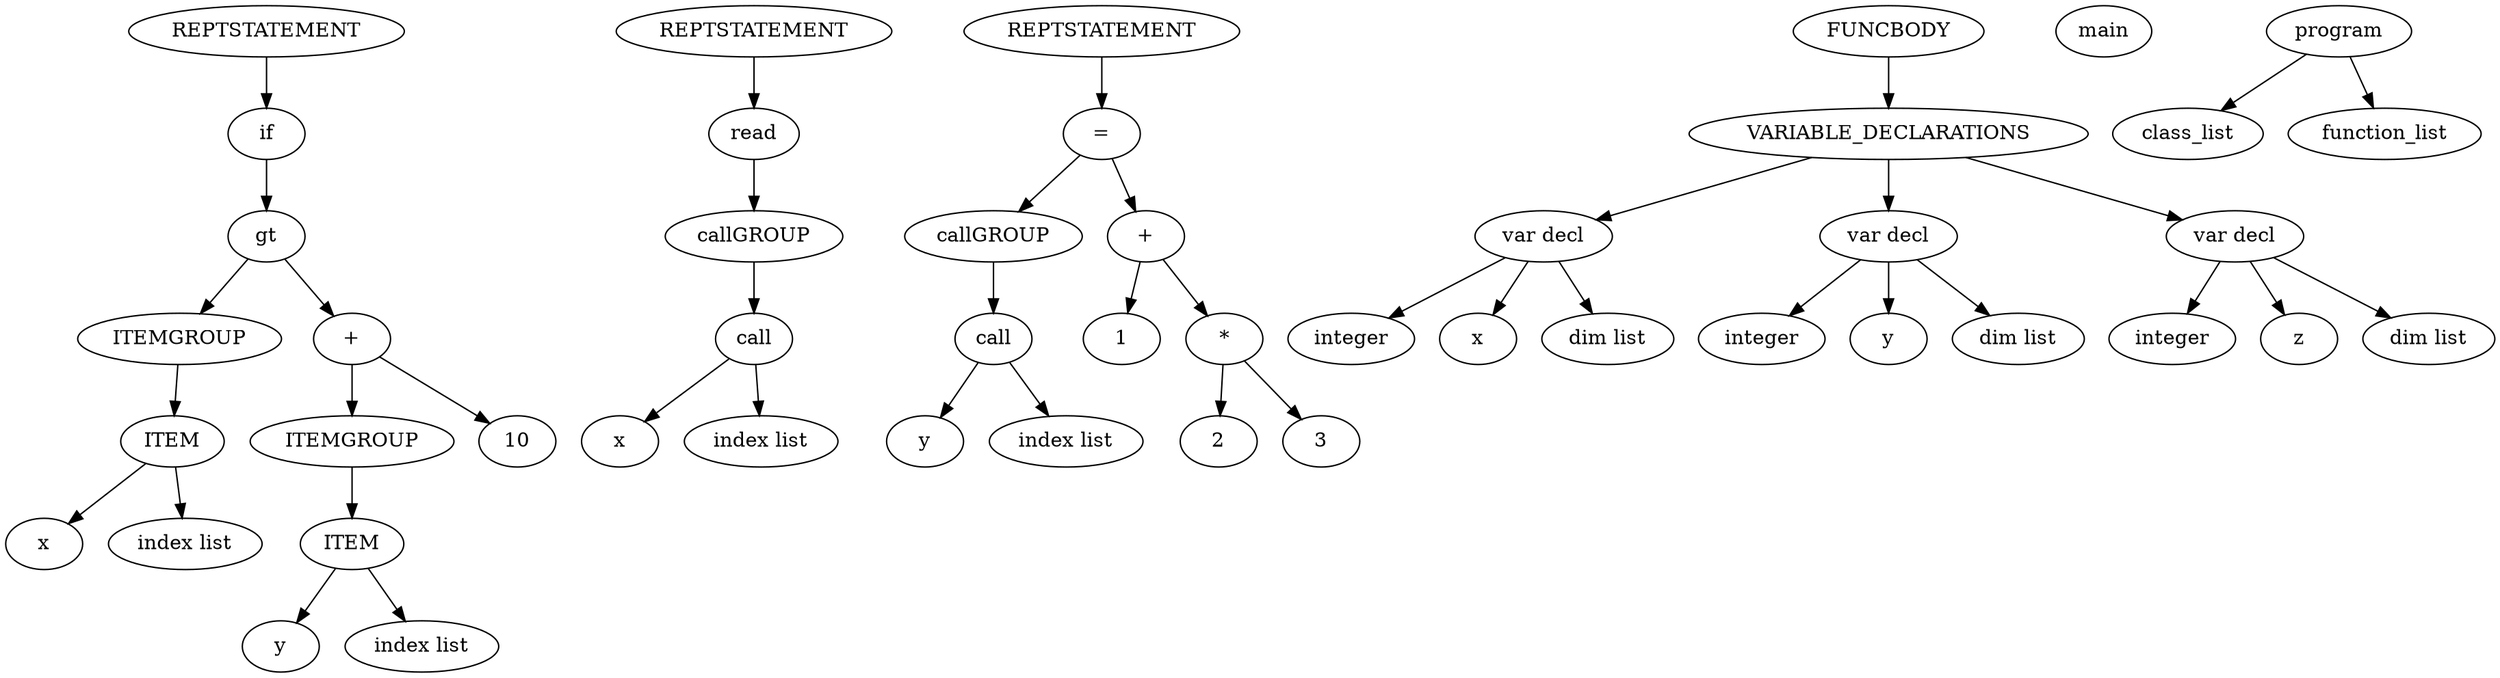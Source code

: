 digraph AST {
43[label="REPTSTATEMENT"]
43->44
44[label="if"]
44->52
52[label="gt"]
52->49
52->59
59[label="+"]
59->57
59->60
60[label="10"]
57[label="ITEMGROUP"]
57->53
53[label="ITEM"]
53->54
53->55
55[label="index list"]
54[label="y"]
49[label="ITEMGROUP"]
49->45
45[label="ITEM"]
45->46
45->47
47[label="index list"]
46[label="x"]
36[label="REPTSTATEMENT"]
36->37
37[label="read"]
37->42
42[label="callGROUP"]
42->38
38[label="call"]
38->39
38->40
40[label="index list"]
39[label="x"]
21[label="REPTSTATEMENT"]
21->26
26[label="="]
26->25
26->29
29[label="+"]
29->27
29->31
31[label="*"]
31->30
31->32
32[label="3"]
30[label="2"]
27[label="1"]
25[label="callGROUP"]
25->22
22[label="call"]
22->23
22->24
24[label="index list"]
23[label="y"]
4[label="FUNCBODY"]
4->5
5[label="VARIABLE_DECLARATIONS"]
5->7
5->12
5->17
17[label="var decl"]
17->16
17->18
17->19
19[label="dim list"]
18[label="z"]
16[label="integer"]
12[label="var decl"]
12->11
12->13
12->14
14[label="dim list"]
13[label="y"]
11[label="integer"]
7[label="var decl"]
7->6
7->8
7->9
9[label="dim list"]
8[label="x"]
6[label="integer"]
3[label="main"]
0[label="program"]
0->1
0->2
2[label="function_list"]
1[label="class_list"]
}

